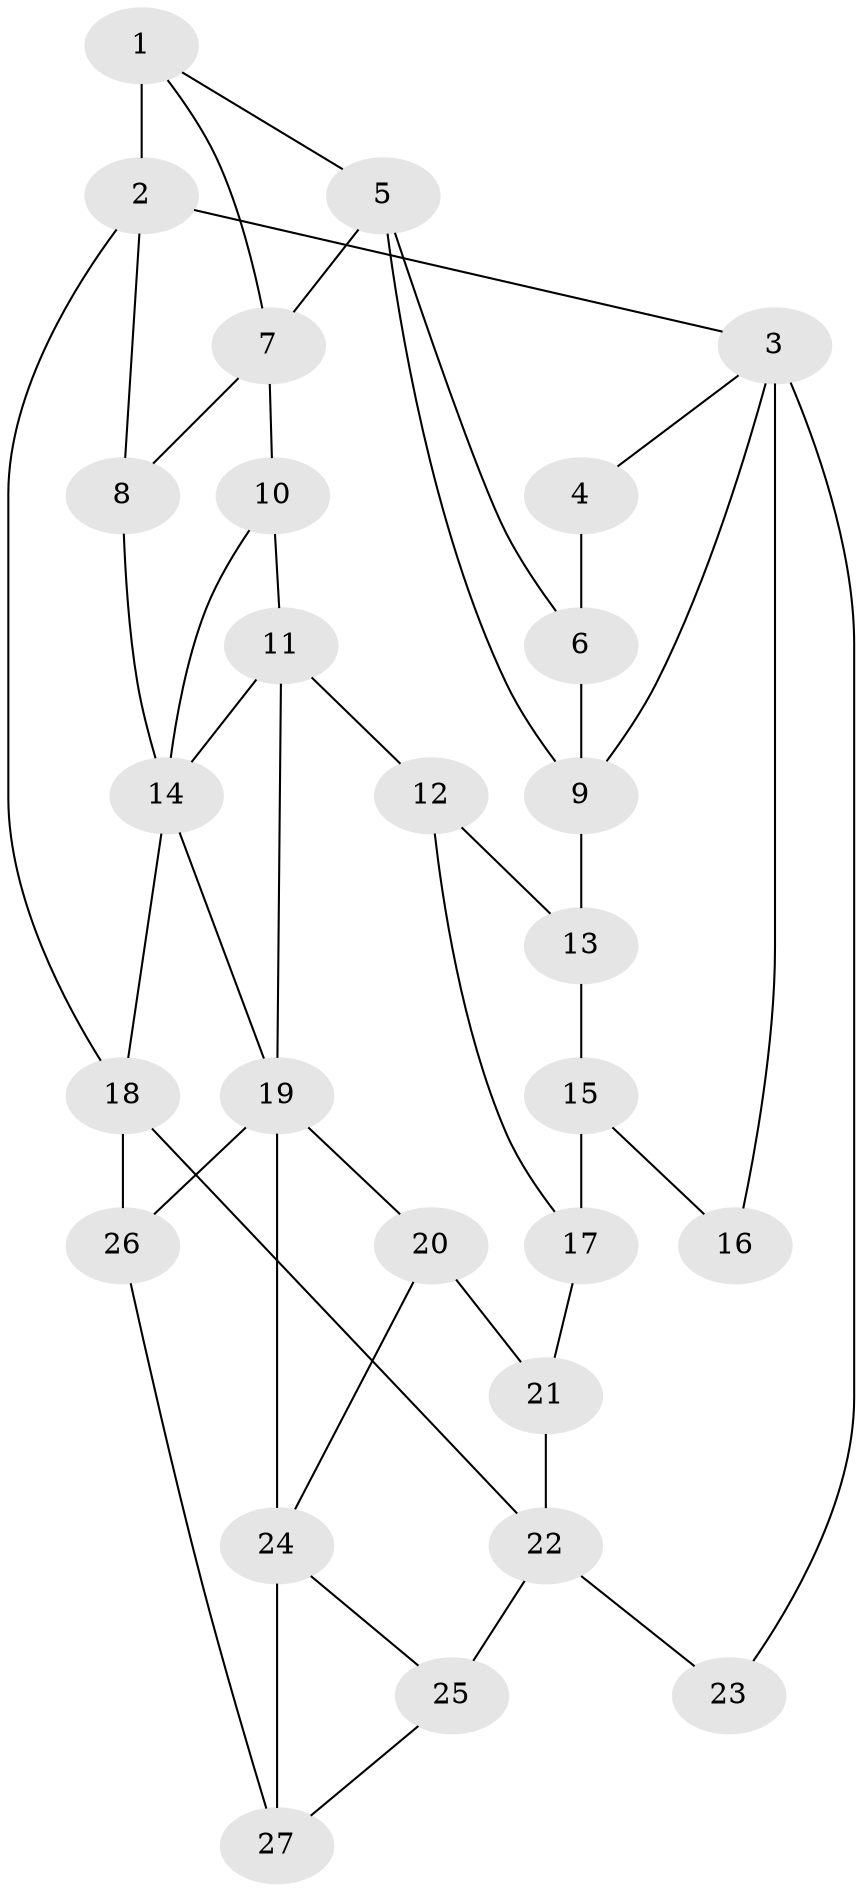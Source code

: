 // original degree distribution, {3: 0.02247191011235955, 4: 0.24719101123595505, 5: 0.5168539325842697, 6: 0.21348314606741572}
// Generated by graph-tools (version 1.1) at 2025/54/03/04/25 22:54:16]
// undirected, 27 vertices, 46 edges
graph export_dot {
  node [color=gray90,style=filled];
  1;
  2;
  3;
  4;
  5;
  6;
  7;
  8;
  9;
  10;
  11;
  12;
  13;
  14;
  15;
  16;
  17;
  18;
  19;
  20;
  21;
  22;
  23;
  24;
  25;
  26;
  27;
  1 -- 2 [weight=3.0];
  1 -- 5 [weight=1.0];
  1 -- 7 [weight=1.0];
  2 -- 3 [weight=1.0];
  2 -- 8 [weight=2.0];
  2 -- 18 [weight=1.0];
  3 -- 4 [weight=1.0];
  3 -- 9 [weight=1.0];
  3 -- 16 [weight=2.0];
  3 -- 23 [weight=2.0];
  4 -- 6 [weight=2.0];
  5 -- 6 [weight=1.0];
  5 -- 7 [weight=1.0];
  5 -- 9 [weight=1.0];
  6 -- 9 [weight=3.0];
  7 -- 8 [weight=2.0];
  7 -- 10 [weight=2.0];
  8 -- 14 [weight=2.0];
  9 -- 13 [weight=1.0];
  10 -- 11 [weight=3.0];
  10 -- 14 [weight=1.0];
  11 -- 12 [weight=1.0];
  11 -- 14 [weight=1.0];
  11 -- 19 [weight=1.0];
  12 -- 13 [weight=1.0];
  12 -- 17 [weight=2.0];
  13 -- 15 [weight=1.0];
  14 -- 18 [weight=1.0];
  14 -- 19 [weight=1.0];
  15 -- 16 [weight=2.0];
  15 -- 17 [weight=2.0];
  17 -- 21 [weight=2.0];
  18 -- 22 [weight=1.0];
  18 -- 26 [weight=2.0];
  19 -- 20 [weight=2.0];
  19 -- 24 [weight=1.0];
  19 -- 26 [weight=1.0];
  20 -- 21 [weight=1.0];
  20 -- 24 [weight=1.0];
  21 -- 22 [weight=2.0];
  22 -- 23 [weight=2.0];
  22 -- 25 [weight=2.0];
  24 -- 25 [weight=1.0];
  24 -- 27 [weight=3.0];
  25 -- 27 [weight=1.0];
  26 -- 27 [weight=2.0];
}

